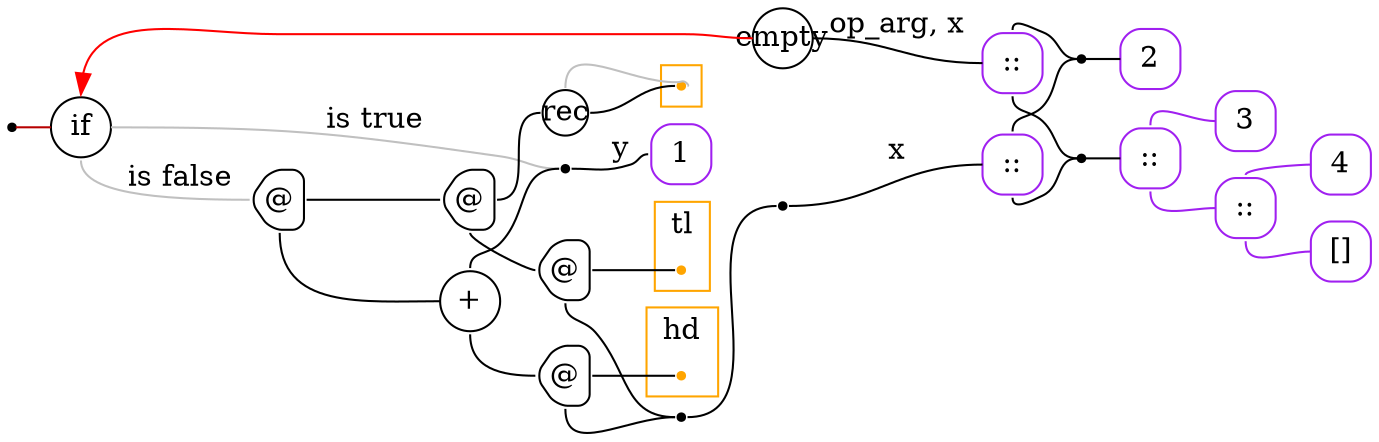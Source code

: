 digraph G {
  rankdir=LR;
  edge[arrowhead=none,arrowtail=none];
  node[fixedsize=true,shape=circle]
  size="9.201041666666667,5.219270833333334";
  labeldistance=0;
  nodesep=.175;
  ranksep=.175;

 nd1[shape=point];
   nd22[label="2",tooltip="nd22-ConstGraph",style=rounded,orientation=90,shape=square,width=.4,height=.4,color="purple"];
   nd28[label="3",tooltip="nd28-ConstGraph",style=rounded,orientation=90,shape=square,width=.4,height=.4,color="purple"];
   nd34[label="4",tooltip="nd34-ConstGraph",style=rounded,orientation=90,shape=square,width=.4,height=.4,color="purple"];
   nd39[label="[]",tooltip="nd39-ConstEmptyGraph",style=rounded,orientation=90,shape=square,width=.4,height=.4,color="purple"];
   nd182[label="::",tooltip="nd182-ConstListGraph",style=rounded,orientation=90,shape=square,width=.4,height=.4,color="purple"];
   nd188[label="::",tooltip="nd188-ConstListGraph",style=rounded,orientation=90,shape=square,width=.4,height=.4,color="purple"];
   nd194[label="::",tooltip="nd194-ConstListGraph",style=rounded,orientation=90,shape=square,width=.4,height=.4,color="purple"];
   nd232[label="1",tooltip="nd232-ConstGraph",style=rounded,orientation=90,shape=square,width=.4,height=.4,color="purple"];
 nd237[label="rec",tooltip="nd237-RecurGraph",style=rounded,width=.3,height=.3,color="#000000"];
   subgraph cluster_nd241 {
     graph[style=fill,color="orange"];
     ndcluster_nd241[tooltip="nd241",orientation=90,shape=point,color="orange"];
   };
 nd146[label="if",tooltip="nd146-IfGraph",style=rounded,width=.4,height=.4,color="#000000"];
 nd154[label="@",tooltip="nd154-AppGraph",style=rounded,orientation=90,shape=house,width=.4,height=.4,color="#000000"];
 nd155[label="@",tooltip="nd155-AppGraph",style=rounded,orientation=90,shape=house,width=.4,height=.4,color="#000000"];
 nd157[label="@",tooltip="nd157-AppGraph",style=rounded,orientation=90,shape=house,width=.4,height=.4,color="#000000"];
 subgraph cluster_nd160 {
   graph[style=fill,color="orange",label="tl"];
   ndcluster_nd160[tooltip="nd160",orientation=90,shape=point,color="orange"];
 };
 nd165[label="+",tooltip="nd165-BinOpGraph",style=rounded,width=.4,height=.4,color="#000000"];
 nd166[label="@",tooltip="nd166-AppGraph",style=rounded,orientation=90,shape=house,width=.4,height=.4,color="#000000"];
 subgraph cluster_nd169 {
   graph[style=fill,color="orange",label="hd"];
   ndcluster_nd169[tooltip="nd169",orientation=90,shape=point,color="orange"];
 };
 nd173[label=" ",tooltip="nd173-ContractGraph",style=rounded,orientation=90,shape=point];
 nd174[label=" ",tooltip="nd174-ContractGraph",style=rounded,orientation=90,shape=point];
 nd175[label=" ",tooltip="nd175-ContractGraph",style=rounded,orientation=90,shape=point];
   nd283[label="::",tooltip="nd283-ConstListGraph",style=rounded,orientation=90,shape=square,width=.4,height=.4,color="purple"];
 nd286[label=" ",tooltip="nd286-ContractGraph",style=rounded,orientation=90,shape=point];
 nd287[label=" ",tooltip="nd287-ContractGraph",style=rounded,orientation=90,shape=point];
 nd152[label="empty",tooltip="nd152-UnOpGraph",style=rounded,width=.4,height=.4,color="#000000"];

  nd182->nd34[tailport=n,headport=w,color=purple,arrowhead=none,arrowtail=none];
  nd182->nd39[tailport=s,headport=w,color=purple,arrowhead=none,arrowtail=none];
  nd188->nd28[tailport=n,headport=w,color=purple,arrowhead=none,arrowtail=none];
  nd188->nd182[tailport=s,headport=w,color=purple,arrowhead=none,arrowtail=none];
  nd194->nd286[tailport=n,headport=w];
  nd194->nd287[tailport=s,headport=w];
  nd146->nd152[dir=back,headport=w,tailport=n,color=red,arrowtail=normal];
  nd152->nd283[label="op_arg, x",tailport=e,headport=w];
  nd157->ndcluster_nd160[tailport=e,headport=w];
  nd155->nd237[tailport=e,headport=w,color=black,arrowhead=none,arrowtail=none];
  nd155->nd157[tailport=s,headport=w];
  nd166->ndcluster_nd169[tailport=e,headport=w];
  nd165->nd166[tailport=s,headport=w];
  nd154->nd155[tailport=e,headport=w];
  nd154->nd165[tailport=s,headport=w];
  nd166->nd173[tailport=s,headport=w];
  nd157->nd173[tailport=s,headport=w];
  nd146->nd154[label="is false",tailport=s,headport=w,color=grey,arrowhead=none,arrowtail=none];
  nd165->nd174[tailport=n,headport=w];
  nd146->nd174[label="is true",tailport=e,headport=w,color=grey,arrowhead=none,arrowtail=none];
  nd173->nd175[tailport=e,headport=w];
  nd1->nd146[tailport=e,headport=w,color="#b70000",arrowhead=none,arrowtail=none];
  nd174->nd232[label="y",tailport=e,headport=w];
  nd175->nd194[label="x",tailport=e,headport=w];
  nd286->nd22[tailport=e,headport=w];
  nd287->nd188[tailport=e,headport=w];
  nd237->ndcluster_nd241[dir=back,headport=e,tailport=n,color=grey,arrowhead=none,arrowtail=none];
  nd237->ndcluster_nd241[tailport=e,headport=w];
  nd283->nd286[tailport=n,headport=w];
  nd283->nd287[tailport=s,headport=w];
}